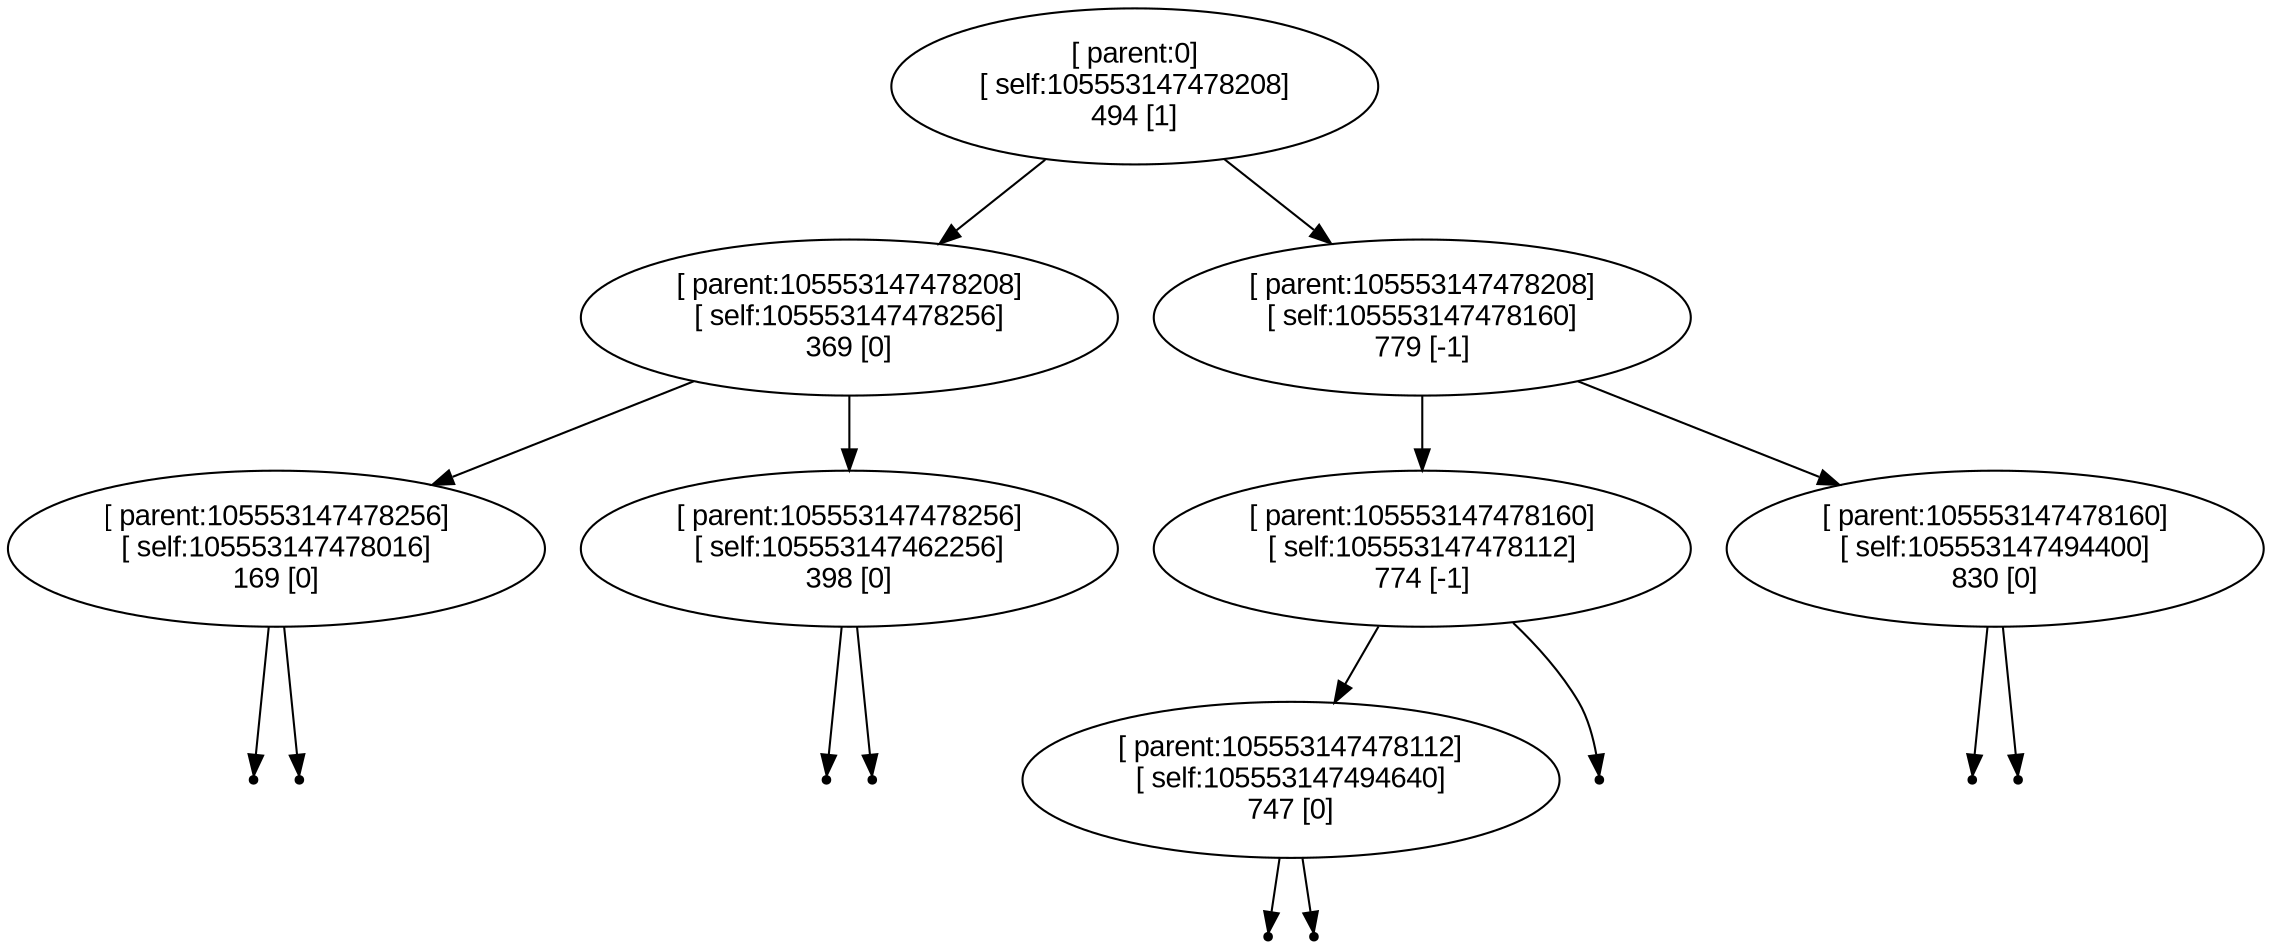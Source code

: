 digraph BST {
    node [fontname="Arial"];
    "[ parent:0]
[ self:105553147478208]
494 [1]" -> "[ parent:105553147478208]
[ self:105553147478256]
369 [0]";
    "[ parent:0]
[ self:105553147478208]
494 [1]" -> "[ parent:105553147478208]
[ self:105553147478160]
779 [-1]";
    "[ parent:105553147478208]
[ self:105553147478256]
369 [0]" -> "[ parent:105553147478256]
[ self:105553147478016]
169 [0]";
    "[ parent:105553147478208]
[ self:105553147478256]
369 [0]" -> "[ parent:105553147478256]
[ self:105553147462256]
398 [0]";
    null34 [shape=point];
    "[ parent:105553147478256]
[ self:105553147478016]
169 [0]" -> "null34"
    null35 [shape=point];
    "[ parent:105553147478256]
[ self:105553147478016]
169 [0]" -> "null35"
    null36 [shape=point];
    "[ parent:105553147478256]
[ self:105553147462256]
398 [0]" -> "null36"
    null37 [shape=point];
    "[ parent:105553147478256]
[ self:105553147462256]
398 [0]" -> "null37"
    "[ parent:105553147478208]
[ self:105553147478160]
779 [-1]" -> "[ parent:105553147478160]
[ self:105553147478112]
774 [-1]";
    "[ parent:105553147478208]
[ self:105553147478160]
779 [-1]" -> "[ parent:105553147478160]
[ self:105553147494400]
830 [0]";
    "[ parent:105553147478160]
[ self:105553147478112]
774 [-1]" -> "[ parent:105553147478112]
[ self:105553147494640]
747 [0]";
    null38 [shape=point];
    "[ parent:105553147478160]
[ self:105553147478112]
774 [-1]" -> "null38"
    null39 [shape=point];
    "[ parent:105553147478112]
[ self:105553147494640]
747 [0]" -> "null39"
    null40 [shape=point];
    "[ parent:105553147478112]
[ self:105553147494640]
747 [0]" -> "null40"
    null41 [shape=point];
    "[ parent:105553147478160]
[ self:105553147494400]
830 [0]" -> "null41"
    null42 [shape=point];
    "[ parent:105553147478160]
[ self:105553147494400]
830 [0]" -> "null42"
}
